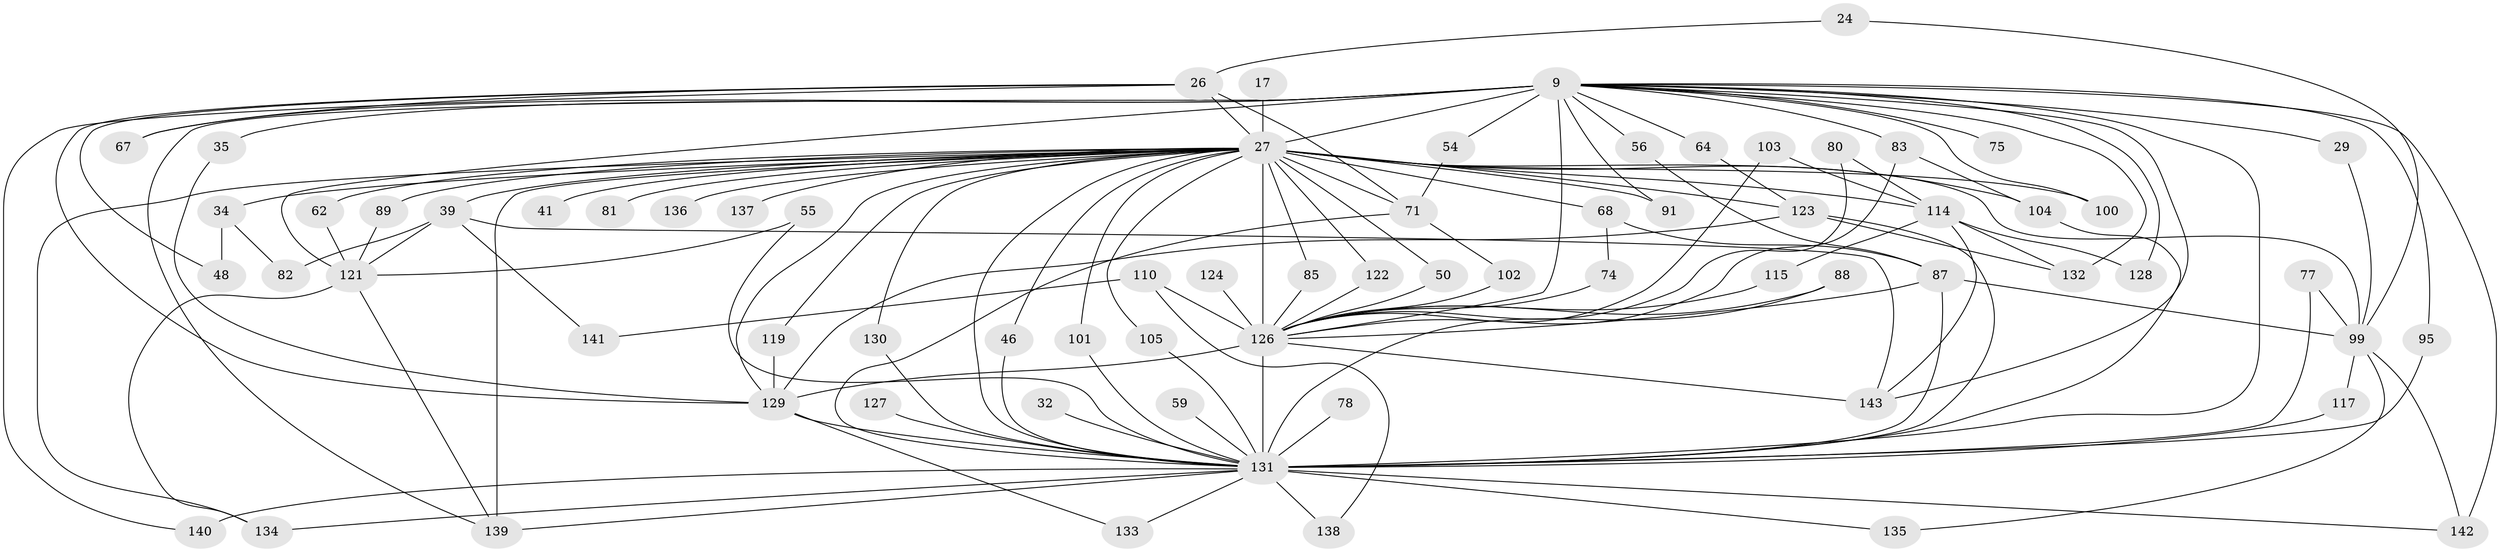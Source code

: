 // original degree distribution, {28: 0.006993006993006993, 23: 0.006993006993006993, 25: 0.013986013986013986, 22: 0.006993006993006993, 19: 0.013986013986013986, 20: 0.006993006993006993, 15: 0.006993006993006993, 38: 0.006993006993006993, 3: 0.2097902097902098, 7: 0.04195804195804196, 6: 0.03496503496503497, 2: 0.5384615384615384, 4: 0.04195804195804196, 8: 0.006993006993006993, 5: 0.055944055944055944}
// Generated by graph-tools (version 1.1) at 2025/44/03/09/25 04:44:35]
// undirected, 71 vertices, 136 edges
graph export_dot {
graph [start="1"]
  node [color=gray90,style=filled];
  9 [super="+3+7"];
  17;
  24;
  26 [super="+19"];
  27 [super="+18+4"];
  29;
  32;
  34;
  35;
  39 [super="+31"];
  41;
  46;
  48;
  50;
  54;
  55;
  56;
  59;
  62;
  64;
  67;
  68 [super="+25"];
  71 [super="+51+69"];
  74;
  75;
  77;
  78;
  80;
  81;
  82;
  83 [super="+13"];
  85;
  87 [super="+14"];
  88;
  89;
  91;
  95;
  99 [super="+70+73"];
  100;
  101;
  102;
  103;
  104 [super="+53"];
  105;
  110 [super="+106"];
  114 [super="+52+111+16"];
  115;
  117;
  119;
  121 [super="+93+61"];
  122;
  123 [super="+112"];
  124;
  126 [super="+66+118+8"];
  127;
  128 [super="+63"];
  129 [super="+44+98"];
  130 [super="+11"];
  131 [super="+125+107+96"];
  132 [super="+45"];
  133;
  134 [super="+42"];
  135;
  136;
  137;
  138;
  139 [super="+84+116+113"];
  140 [super="+97"];
  141;
  142 [super="+76"];
  143 [super="+120"];
  9 -- 35 [weight=2];
  9 -- 100;
  9 -- 67;
  9 -- 75 [weight=2];
  9 -- 142;
  9 -- 91;
  9 -- 29;
  9 -- 95;
  9 -- 56;
  9 -- 121 [weight=4];
  9 -- 64;
  9 -- 128 [weight=2];
  9 -- 131 [weight=12];
  9 -- 54;
  9 -- 27 [weight=11];
  9 -- 83;
  9 -- 132;
  9 -- 139;
  9 -- 126 [weight=7];
  9 -- 143;
  17 -- 27 [weight=2];
  24 -- 26;
  24 -- 99;
  26 -- 48;
  26 -- 27 [weight=3];
  26 -- 67;
  26 -- 140;
  26 -- 71;
  26 -- 129;
  27 -- 136 [weight=2];
  27 -- 34 [weight=2];
  27 -- 39 [weight=2];
  27 -- 41 [weight=2];
  27 -- 46;
  27 -- 62;
  27 -- 68 [weight=2];
  27 -- 81;
  27 -- 85;
  27 -- 89;
  27 -- 101;
  27 -- 119;
  27 -- 71;
  27 -- 137;
  27 -- 91;
  27 -- 100;
  27 -- 105;
  27 -- 50;
  27 -- 114 [weight=4];
  27 -- 122;
  27 -- 126 [weight=9];
  27 -- 99 [weight=6];
  27 -- 134;
  27 -- 139 [weight=5];
  27 -- 130;
  27 -- 131 [weight=11];
  27 -- 123 [weight=3];
  27 -- 104 [weight=3];
  27 -- 129;
  29 -- 99;
  32 -- 131;
  34 -- 48;
  34 -- 82;
  35 -- 129;
  39 -- 82;
  39 -- 141;
  39 -- 143;
  39 -- 121;
  46 -- 131;
  50 -- 126;
  54 -- 71;
  55 -- 121;
  55 -- 131;
  56 -- 87;
  59 -- 131 [weight=2];
  62 -- 121;
  64 -- 123;
  68 -- 74;
  68 -- 87;
  71 -- 102;
  71 -- 131 [weight=3];
  74 -- 126;
  77 -- 99;
  77 -- 131;
  78 -- 131 [weight=2];
  80 -- 114;
  80 -- 126;
  83 -- 126;
  83 -- 104;
  85 -- 126;
  87 -- 99;
  87 -- 126 [weight=2];
  87 -- 131;
  88 -- 126;
  88 -- 131;
  89 -- 121;
  95 -- 131;
  99 -- 135;
  99 -- 117;
  99 -- 142;
  101 -- 131;
  102 -- 126;
  103 -- 114;
  103 -- 126;
  104 -- 131 [weight=2];
  105 -- 131;
  110 -- 138;
  110 -- 141;
  110 -- 126 [weight=3];
  114 -- 128;
  114 -- 115;
  114 -- 132;
  114 -- 143;
  115 -- 126;
  117 -- 131;
  119 -- 129;
  121 -- 134;
  121 -- 139;
  122 -- 126;
  123 -- 131 [weight=3];
  123 -- 129;
  123 -- 132;
  124 -- 126 [weight=2];
  126 -- 143;
  126 -- 131 [weight=6];
  126 -- 129 [weight=2];
  127 -- 131 [weight=2];
  129 -- 133;
  129 -- 131;
  130 -- 131;
  131 -- 139;
  131 -- 135;
  131 -- 133;
  131 -- 134;
  131 -- 138;
  131 -- 140 [weight=2];
  131 -- 142;
}
